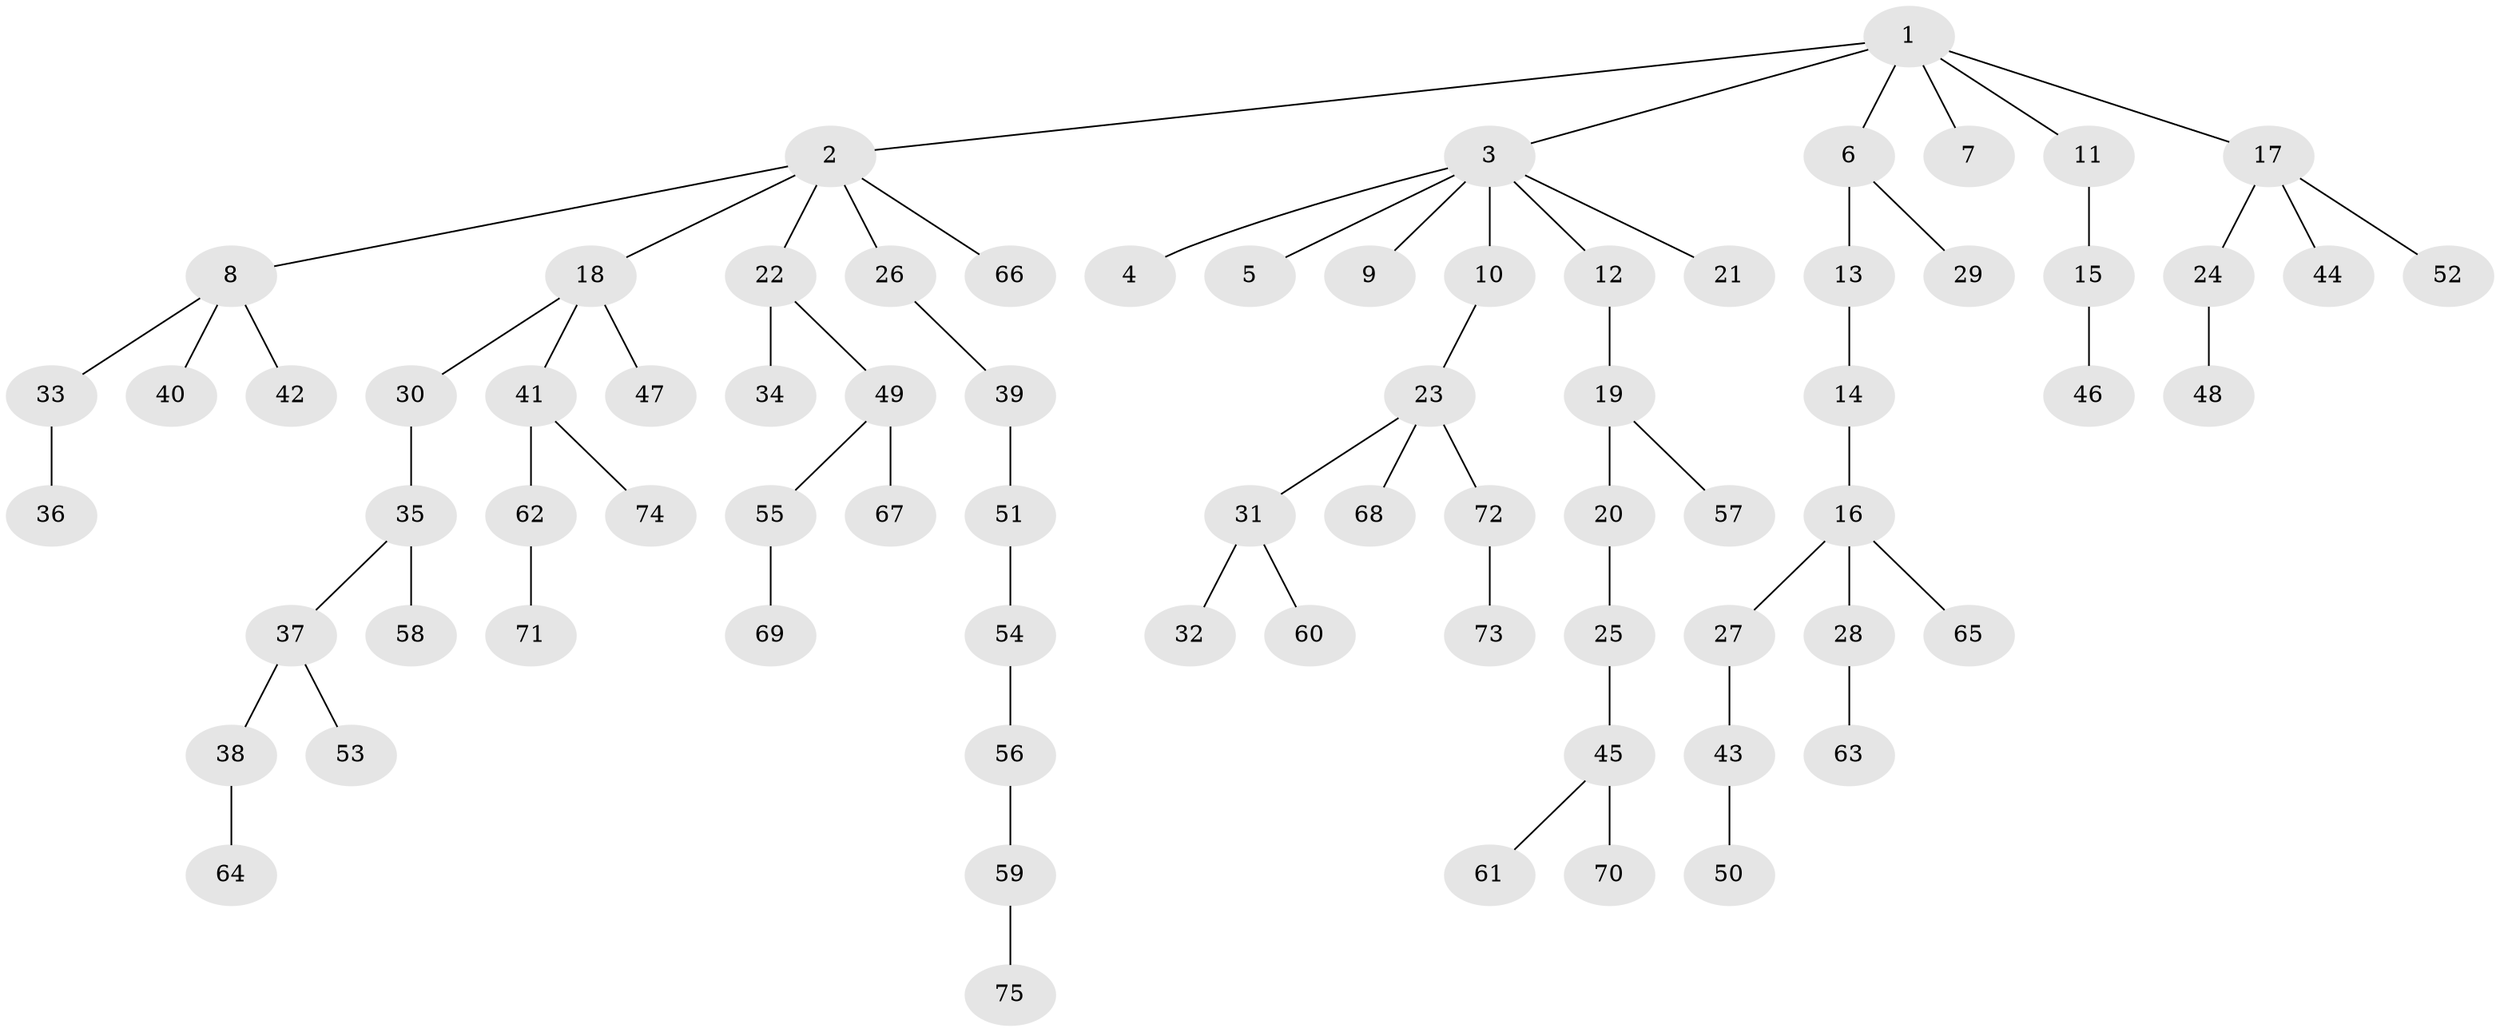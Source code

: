 // Generated by graph-tools (version 1.1) at 2025/26/03/09/25 03:26:30]
// undirected, 75 vertices, 74 edges
graph export_dot {
graph [start="1"]
  node [color=gray90,style=filled];
  1;
  2;
  3;
  4;
  5;
  6;
  7;
  8;
  9;
  10;
  11;
  12;
  13;
  14;
  15;
  16;
  17;
  18;
  19;
  20;
  21;
  22;
  23;
  24;
  25;
  26;
  27;
  28;
  29;
  30;
  31;
  32;
  33;
  34;
  35;
  36;
  37;
  38;
  39;
  40;
  41;
  42;
  43;
  44;
  45;
  46;
  47;
  48;
  49;
  50;
  51;
  52;
  53;
  54;
  55;
  56;
  57;
  58;
  59;
  60;
  61;
  62;
  63;
  64;
  65;
  66;
  67;
  68;
  69;
  70;
  71;
  72;
  73;
  74;
  75;
  1 -- 2;
  1 -- 3;
  1 -- 6;
  1 -- 7;
  1 -- 11;
  1 -- 17;
  2 -- 8;
  2 -- 18;
  2 -- 22;
  2 -- 26;
  2 -- 66;
  3 -- 4;
  3 -- 5;
  3 -- 9;
  3 -- 10;
  3 -- 12;
  3 -- 21;
  6 -- 13;
  6 -- 29;
  8 -- 33;
  8 -- 40;
  8 -- 42;
  10 -- 23;
  11 -- 15;
  12 -- 19;
  13 -- 14;
  14 -- 16;
  15 -- 46;
  16 -- 27;
  16 -- 28;
  16 -- 65;
  17 -- 24;
  17 -- 44;
  17 -- 52;
  18 -- 30;
  18 -- 41;
  18 -- 47;
  19 -- 20;
  19 -- 57;
  20 -- 25;
  22 -- 34;
  22 -- 49;
  23 -- 31;
  23 -- 68;
  23 -- 72;
  24 -- 48;
  25 -- 45;
  26 -- 39;
  27 -- 43;
  28 -- 63;
  30 -- 35;
  31 -- 32;
  31 -- 60;
  33 -- 36;
  35 -- 37;
  35 -- 58;
  37 -- 38;
  37 -- 53;
  38 -- 64;
  39 -- 51;
  41 -- 62;
  41 -- 74;
  43 -- 50;
  45 -- 61;
  45 -- 70;
  49 -- 55;
  49 -- 67;
  51 -- 54;
  54 -- 56;
  55 -- 69;
  56 -- 59;
  59 -- 75;
  62 -- 71;
  72 -- 73;
}
